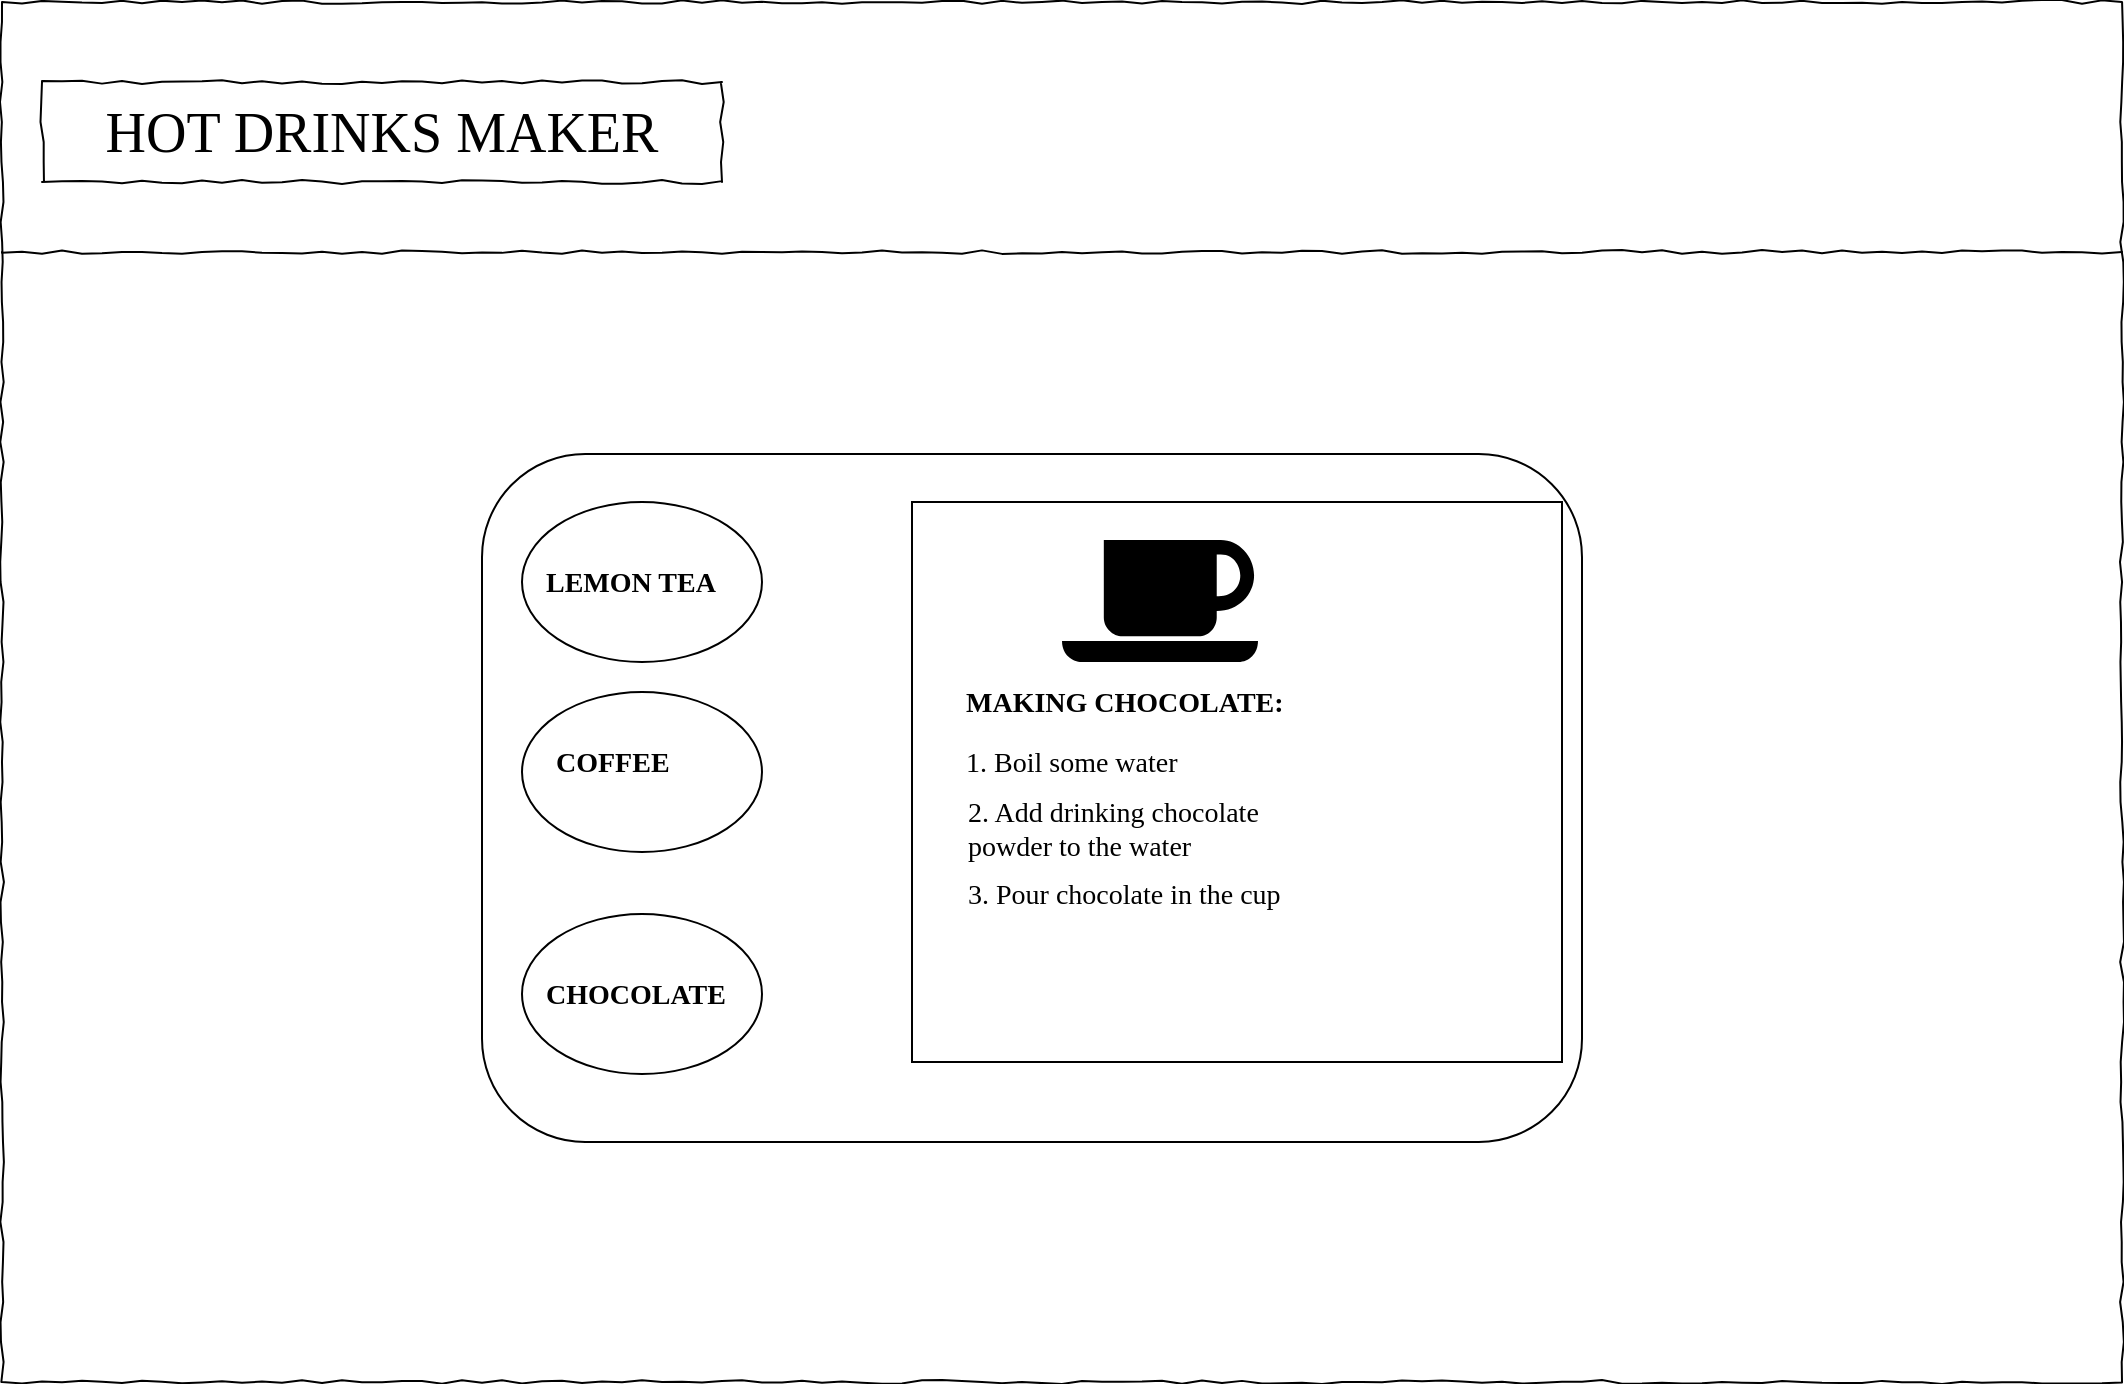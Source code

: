 <mxfile version="20.8.10" type="device"><diagram name="Page-1" id="03018318-947c-dd8e-b7a3-06fadd420f32"><mxGraphModel dx="1194" dy="761" grid="1" gridSize="10" guides="1" tooltips="1" connect="1" arrows="1" fold="1" page="1" pageScale="1" pageWidth="1100" pageHeight="850" background="none" math="0" shadow="0"><root><mxCell id="0"/><mxCell id="1" parent="0"/><mxCell id="4HywQi673Z8nvbXg0Du0-5" value="" style="rounded=1;whiteSpace=wrap;html=1;" vertex="1" parent="1"><mxGeometry x="260" y="246" width="550" height="344" as="geometry"/></mxCell><mxCell id="677b7b8949515195-1" value="" style="whiteSpace=wrap;html=1;rounded=0;shadow=0;labelBackgroundColor=none;strokeColor=#000000;strokeWidth=1;fillColor=none;fontFamily=Verdana;fontSize=12;fontColor=#000000;align=center;comic=1;" parent="1" vertex="1"><mxGeometry x="20" y="20" width="1060" height="690" as="geometry"/></mxCell><mxCell id="677b7b8949515195-2" value="HOT DRINKS MAKER" style="whiteSpace=wrap;html=1;rounded=0;shadow=0;labelBackgroundColor=none;strokeWidth=1;fontFamily=Verdana;fontSize=28;align=center;comic=1;" parent="1" vertex="1"><mxGeometry x="40" y="60" width="340" height="50" as="geometry"/></mxCell><mxCell id="677b7b8949515195-9" value="" style="line;strokeWidth=1;html=1;rounded=0;shadow=0;labelBackgroundColor=none;fillColor=none;fontFamily=Verdana;fontSize=14;fontColor=#000000;align=center;comic=1;" parent="1" vertex="1"><mxGeometry x="20" y="140" width="1060" height="10" as="geometry"/></mxCell><mxCell id="4HywQi673Z8nvbXg0Du0-1" value="" style="ellipse;whiteSpace=wrap;html=1;" vertex="1" parent="1"><mxGeometry x="280" y="270" width="120" height="80" as="geometry"/></mxCell><mxCell id="4HywQi673Z8nvbXg0Du0-2" value="" style="ellipse;whiteSpace=wrap;html=1;" vertex="1" parent="1"><mxGeometry x="280" y="365" width="120" height="80" as="geometry"/></mxCell><mxCell id="4HywQi673Z8nvbXg0Du0-3" value="" style="ellipse;whiteSpace=wrap;html=1;" vertex="1" parent="1"><mxGeometry x="280" y="476" width="120" height="80" as="geometry"/></mxCell><mxCell id="4HywQi673Z8nvbXg0Du0-6" value="" style="rounded=0;whiteSpace=wrap;html=1;" vertex="1" parent="1"><mxGeometry x="475" y="270" width="325" height="280" as="geometry"/></mxCell><mxCell id="677b7b8949515195-11" value="LEMON TEA&lt;br&gt;" style="text;html=1;points=[];align=left;verticalAlign=top;spacingTop=-4;fontSize=14;fontFamily=Verdana;fontStyle=1" parent="1" vertex="1"><mxGeometry x="290" y="300" width="180" height="20" as="geometry"/></mxCell><mxCell id="4HywQi673Z8nvbXg0Du0-9" value="COFFEE" style="text;html=1;points=[];align=left;verticalAlign=top;spacingTop=-4;fontSize=14;fontFamily=Verdana;fontStyle=1" vertex="1" parent="1"><mxGeometry x="295" y="390" width="180" height="20" as="geometry"/></mxCell><mxCell id="4HywQi673Z8nvbXg0Du0-10" value="CHOCOLATE" style="text;html=1;points=[];align=left;verticalAlign=top;spacingTop=-4;fontSize=14;fontFamily=Verdana;fontStyle=1" vertex="1" parent="1"><mxGeometry x="290" y="506" width="180" height="20" as="geometry"/></mxCell><mxCell id="4HywQi673Z8nvbXg0Du0-11" value="" style="shape=mxgraph.signs.food.coffee;html=1;pointerEvents=1;fillColor=#000000;strokeColor=none;verticalLabelPosition=bottom;verticalAlign=top;align=center;fontSize=18;" vertex="1" parent="1"><mxGeometry x="550" y="289" width="98" height="61" as="geometry"/></mxCell><mxCell id="4HywQi673Z8nvbXg0Du0-13" value="MAKING CHOCOLATE:" style="text;html=1;points=[];align=left;verticalAlign=top;spacingTop=-4;fontSize=14;fontFamily=Verdana;fontStyle=1" vertex="1" parent="1"><mxGeometry x="500" y="360" width="180" height="20" as="geometry"/></mxCell><mxCell id="4HywQi673Z8nvbXg0Du0-14" value="1. Boil some water" style="text;html=1;points=[];align=left;verticalAlign=top;spacingTop=-4;fontSize=14;fontFamily=Verdana;fontStyle=0" vertex="1" parent="1"><mxGeometry x="500" y="390" width="180" height="20" as="geometry"/></mxCell><mxCell id="4HywQi673Z8nvbXg0Du0-15" value="2. Add drinking chocolate &lt;br&gt;powder to the water" style="text;html=1;points=[];align=left;verticalAlign=top;spacingTop=-4;fontSize=14;fontFamily=Verdana;fontStyle=0" vertex="1" parent="1"><mxGeometry x="501" y="415" width="319" height="20" as="geometry"/></mxCell><mxCell id="4HywQi673Z8nvbXg0Du0-16" value="&lt;div&gt;3. Pour chocolate in the cup&lt;/div&gt;&lt;div&gt;&lt;br&gt;&lt;/div&gt;" style="text;html=1;points=[];align=left;verticalAlign=top;spacingTop=-4;fontSize=14;fontFamily=Verdana;fontStyle=0" vertex="1" parent="1"><mxGeometry x="501" y="456" width="180" height="20" as="geometry"/></mxCell></root></mxGraphModel></diagram></mxfile>